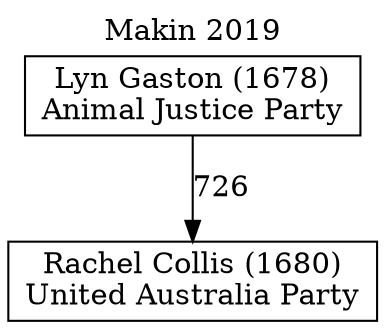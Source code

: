// House preference flow
digraph "Rachel Collis (1680)_Makin_2019" {
	graph [label="Makin 2019" labelloc=t mclimit=10]
	node [shape=box]
	"Rachel Collis (1680)" [label="Rachel Collis (1680)
United Australia Party"]
	"Lyn Gaston (1678)" [label="Lyn Gaston (1678)
Animal Justice Party"]
	"Lyn Gaston (1678)" -> "Rachel Collis (1680)" [label=726]
}
